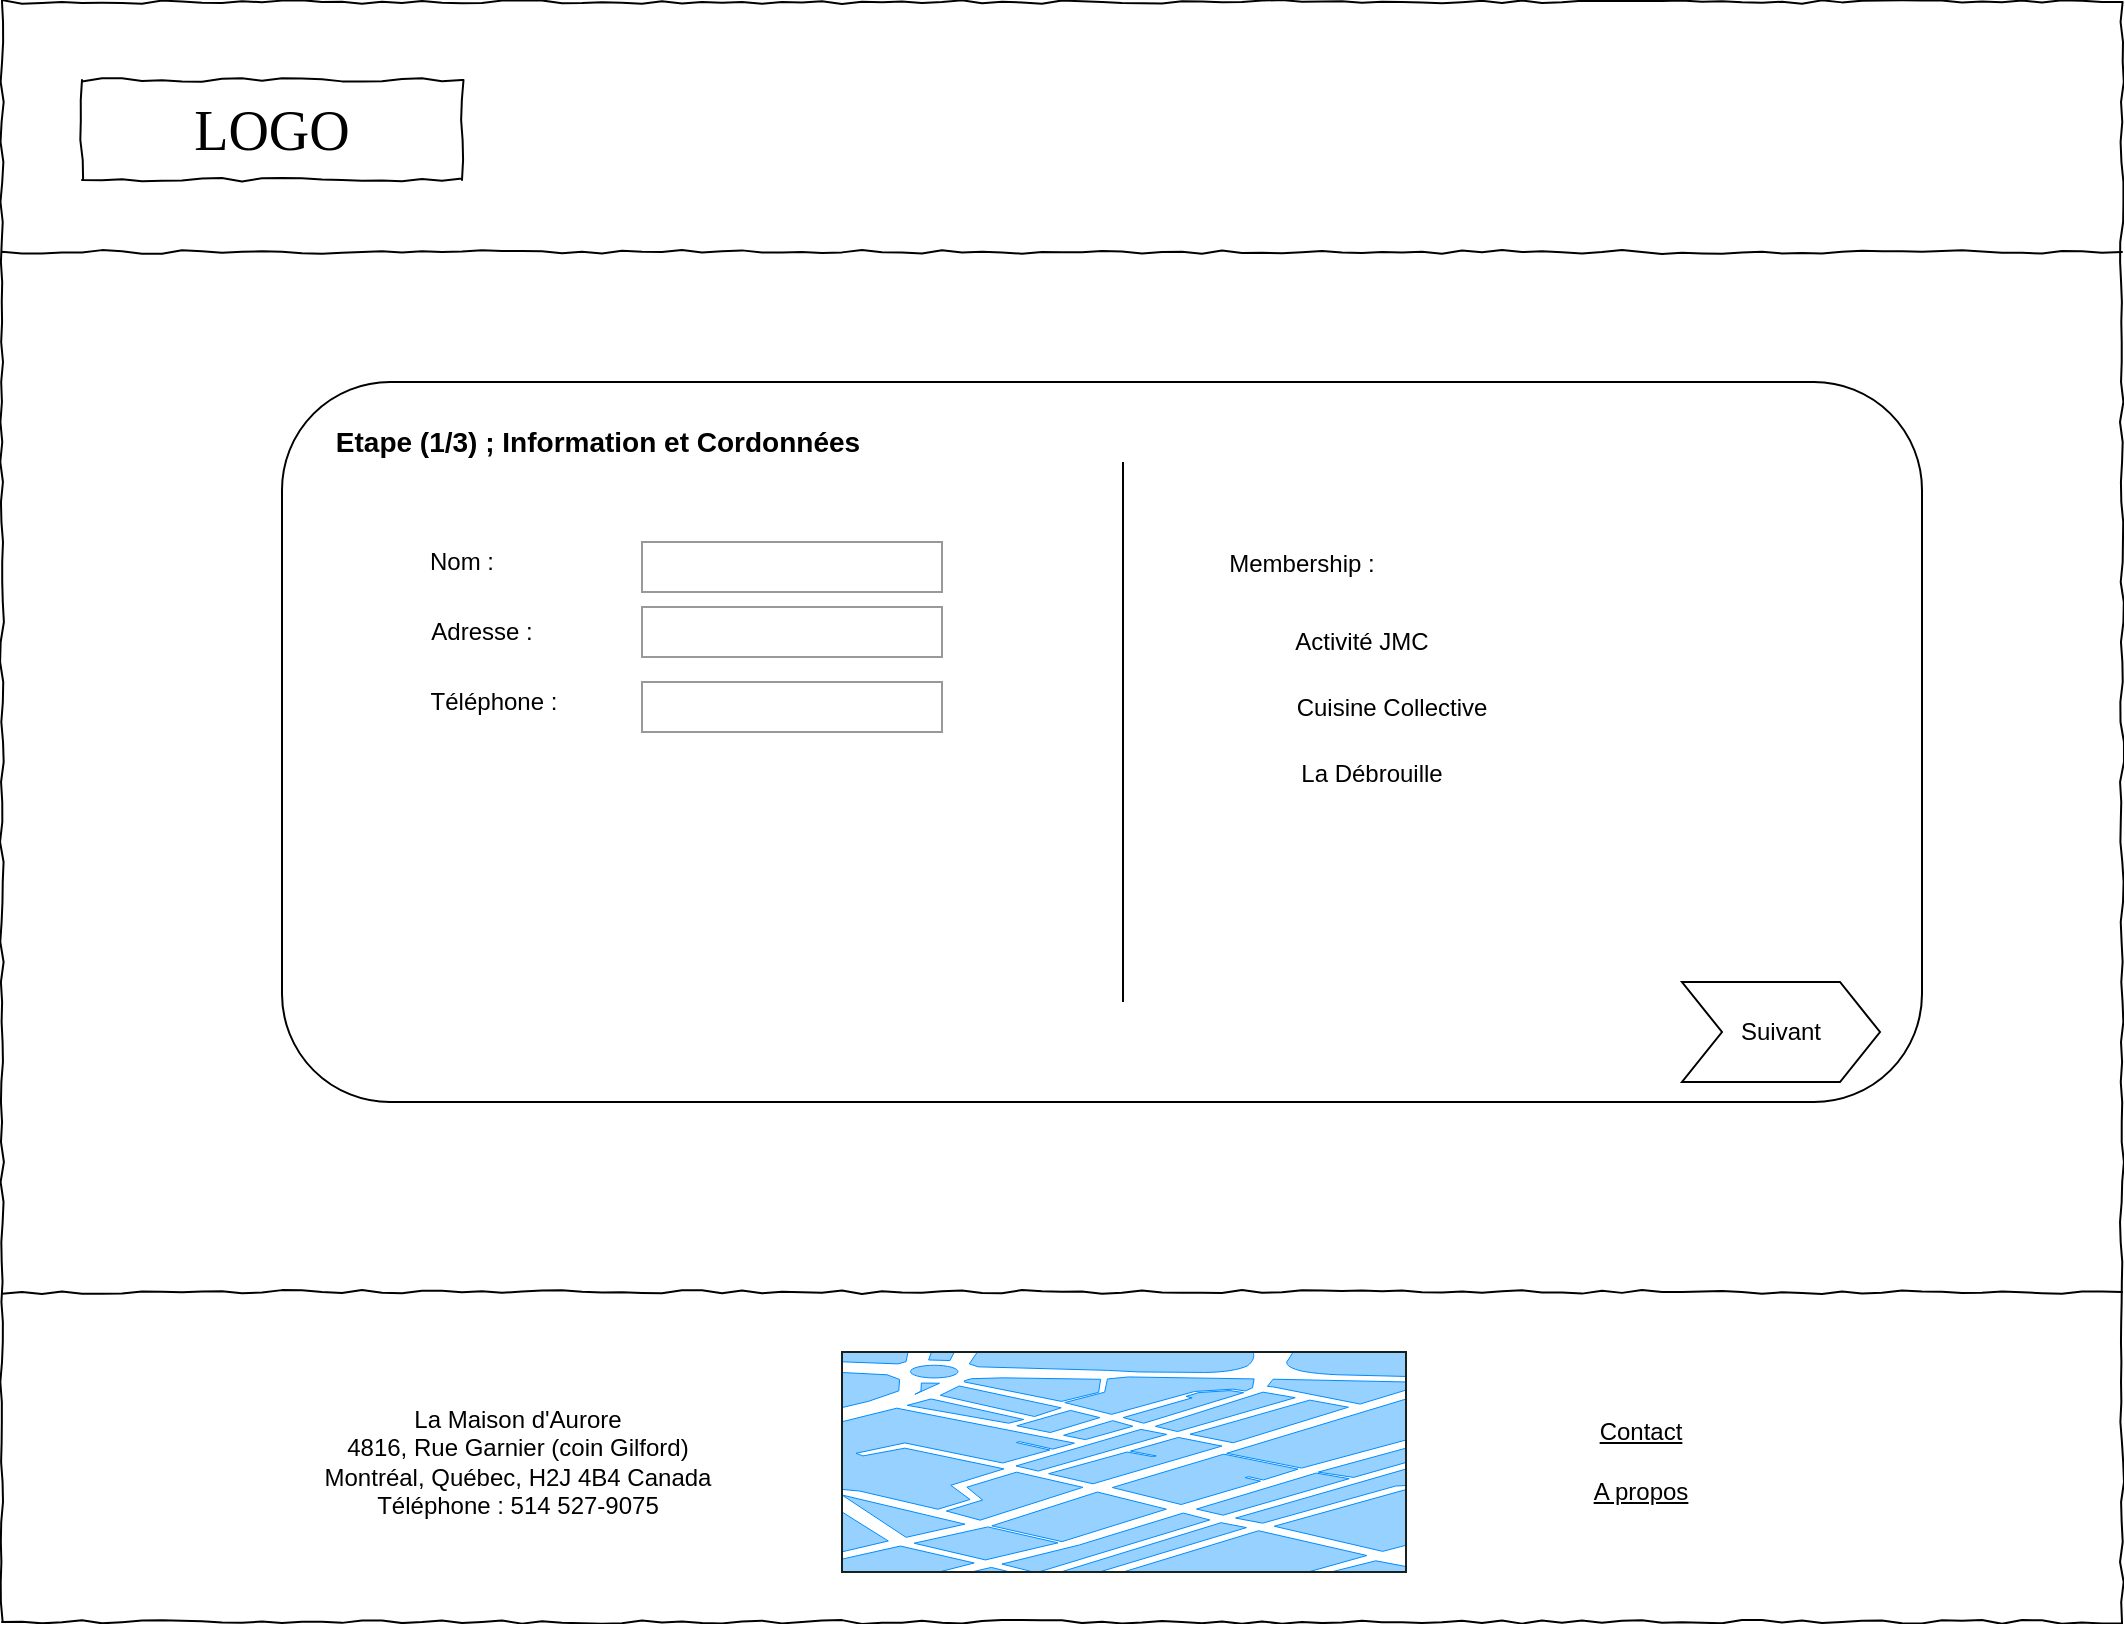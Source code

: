 <mxfile version="12.7.8" type="device" pages="2"><diagram name="Page-1" id="03018318-947c-dd8e-b7a3-06fadd420f32"><mxGraphModel dx="1278" dy="531" grid="1" gridSize="10" guides="1" tooltips="1" connect="1" arrows="1" fold="1" page="1" pageScale="1" pageWidth="1100" pageHeight="850" background="#ffffff" math="0" shadow="0"><root><mxCell id="0"/><mxCell id="1" parent="0"/><mxCell id="677b7b8949515195-1" value="" style="whiteSpace=wrap;html=1;rounded=0;shadow=0;labelBackgroundColor=none;strokeColor=#000000;strokeWidth=1;fillColor=none;fontFamily=Verdana;fontSize=12;fontColor=#000000;align=center;comic=1;" parent="1" vertex="1"><mxGeometry x="20" y="20" width="1060" height="810" as="geometry"/></mxCell><mxCell id="677b7b8949515195-2" value="LOGO" style="whiteSpace=wrap;html=1;rounded=0;shadow=0;labelBackgroundColor=none;strokeWidth=1;fontFamily=Verdana;fontSize=28;align=center;comic=1;" parent="1" vertex="1"><mxGeometry x="60" y="59" width="190" height="50" as="geometry"/></mxCell><mxCell id="677b7b8949515195-9" value="" style="line;strokeWidth=1;html=1;rounded=0;shadow=0;labelBackgroundColor=none;fillColor=none;fontFamily=Verdana;fontSize=14;fontColor=#000000;align=center;comic=1;" parent="1" vertex="1"><mxGeometry x="20" y="140" width="1060" height="10" as="geometry"/></mxCell><mxCell id="NyTbqFKT3l6TQsCmukCO-14" value="" style="line;strokeWidth=1;html=1;rounded=0;shadow=0;labelBackgroundColor=none;fillColor=none;fontFamily=Verdana;fontSize=14;fontColor=#000000;align=center;comic=1;" vertex="1" parent="1"><mxGeometry x="20" y="660" width="1060" height="10" as="geometry"/></mxCell><mxCell id="NyTbqFKT3l6TQsCmukCO-16" value="Contact" style="text;html=1;strokeColor=none;fillColor=none;align=center;verticalAlign=middle;whiteSpace=wrap;rounded=0;fontStyle=4" vertex="1" parent="1"><mxGeometry x="773" y="725" width="133" height="20" as="geometry"/></mxCell><mxCell id="NyTbqFKT3l6TQsCmukCO-17" value="A propos" style="text;html=1;strokeColor=none;fillColor=none;align=center;verticalAlign=middle;whiteSpace=wrap;rounded=0;fontStyle=4" vertex="1" parent="1"><mxGeometry x="773" y="755" width="133" height="20" as="geometry"/></mxCell><mxCell id="NyTbqFKT3l6TQsCmukCO-18" value="" style="verticalLabelPosition=bottom;verticalAlign=top;html=1;shadow=0;dashed=0;strokeWidth=1;shape=mxgraph.ios.iBgMap;strokeColor=#18211b;strokeColor2=#008cff;fillColor2=#96D1FF;" vertex="1" parent="1"><mxGeometry x="440" y="695" width="282" height="110" as="geometry"/></mxCell><mxCell id="NyTbqFKT3l6TQsCmukCO-20" value="La Maison d'Aurore &lt;br&gt;4816, Rue Garnier (coin Gilford)&lt;br&gt;Montréal, Québec, H2J 4B4 Canada &lt;br&gt;Téléphone : 514 527-9075" style="text;html=1;strokeColor=none;fillColor=none;align=center;verticalAlign=middle;whiteSpace=wrap;rounded=0;fontStyle=0" vertex="1" parent="1"><mxGeometry x="177.5" y="685" width="200" height="130" as="geometry"/></mxCell><mxCell id="NyTbqFKT3l6TQsCmukCO-49" value="" style="rounded=1;whiteSpace=wrap;html=1;" vertex="1" parent="1"><mxGeometry x="160" y="210" width="820" height="360" as="geometry"/></mxCell><mxCell id="NyTbqFKT3l6TQsCmukCO-50" value="&lt;font style=&quot;font-size: 14px&quot;&gt;Etape (1/3) ; Information et Cordonnées&lt;/font&gt;" style="text;html=1;strokeColor=none;fillColor=none;align=center;verticalAlign=middle;whiteSpace=wrap;rounded=0;fontStyle=1" vertex="1" parent="1"><mxGeometry x="177.5" y="230" width="280" height="20" as="geometry"/></mxCell><mxCell id="NyTbqFKT3l6TQsCmukCO-51" value="Nom :" style="text;html=1;strokeColor=none;fillColor=none;align=center;verticalAlign=middle;whiteSpace=wrap;rounded=0;" vertex="1" parent="1"><mxGeometry x="230" y="290" width="40" height="20" as="geometry"/></mxCell><mxCell id="NyTbqFKT3l6TQsCmukCO-52" value="Adresse :" style="text;html=1;strokeColor=none;fillColor=none;align=center;verticalAlign=middle;whiteSpace=wrap;rounded=0;" vertex="1" parent="1"><mxGeometry x="220" y="325" width="80" height="20" as="geometry"/></mxCell><mxCell id="NyTbqFKT3l6TQsCmukCO-53" value="Téléphone :" style="text;html=1;strokeColor=none;fillColor=none;align=center;verticalAlign=middle;whiteSpace=wrap;rounded=0;" vertex="1" parent="1"><mxGeometry x="226" y="360" width="80" height="20" as="geometry"/></mxCell><mxCell id="NyTbqFKT3l6TQsCmukCO-54" value="" style="strokeWidth=1;shadow=0;dashed=0;align=center;html=1;shape=mxgraph.mockup.forms.pwField;strokeColor=#999999;mainText=;align=left;fontColor=#666666;fontSize=17;spacingLeft=3;" vertex="1" parent="1"><mxGeometry x="340" y="290" width="150" height="25" as="geometry"/></mxCell><mxCell id="NyTbqFKT3l6TQsCmukCO-55" value="" style="strokeWidth=1;shadow=0;dashed=0;align=center;html=1;shape=mxgraph.mockup.forms.pwField;strokeColor=#999999;mainText=;align=left;fontColor=#666666;fontSize=17;spacingLeft=3;" vertex="1" parent="1"><mxGeometry x="340" y="322.5" width="150" height="25" as="geometry"/></mxCell><mxCell id="NyTbqFKT3l6TQsCmukCO-56" value="" style="strokeWidth=1;shadow=0;dashed=0;align=center;html=1;shape=mxgraph.mockup.forms.pwField;strokeColor=#999999;mainText=;align=left;fontColor=#666666;fontSize=17;spacingLeft=3;" vertex="1" parent="1"><mxGeometry x="340" y="360" width="150" height="25" as="geometry"/></mxCell><mxCell id="NyTbqFKT3l6TQsCmukCO-60" value="" style="endArrow=none;html=1;exitX=0.5;exitY=1;exitDx=0;exitDy=0;" edge="1" parent="1"><mxGeometry width="50" height="50" relative="1" as="geometry"><mxPoint x="580.5" y="520" as="sourcePoint"/><mxPoint x="580.5" y="250" as="targetPoint"/></mxGeometry></mxCell><mxCell id="NyTbqFKT3l6TQsCmukCO-61" value="Membership :" style="text;html=1;strokeColor=none;fillColor=none;align=center;verticalAlign=middle;whiteSpace=wrap;rounded=0;" vertex="1" parent="1"><mxGeometry x="620" y="291" width="100" height="20" as="geometry"/></mxCell><mxCell id="NyTbqFKT3l6TQsCmukCO-62" value="Activité JMC" style="text;html=1;strokeColor=none;fillColor=none;align=center;verticalAlign=middle;whiteSpace=wrap;rounded=0;" vertex="1" parent="1"><mxGeometry x="650" y="330" width="100" height="20" as="geometry"/></mxCell><mxCell id="NyTbqFKT3l6TQsCmukCO-63" value="Cuisine Collective" style="text;html=1;strokeColor=none;fillColor=none;align=center;verticalAlign=middle;whiteSpace=wrap;rounded=0;" vertex="1" parent="1"><mxGeometry x="665" y="362.5" width="100" height="20" as="geometry"/></mxCell><mxCell id="NyTbqFKT3l6TQsCmukCO-64" value="La Débrouille" style="text;html=1;strokeColor=none;fillColor=none;align=center;verticalAlign=middle;whiteSpace=wrap;rounded=0;" vertex="1" parent="1"><mxGeometry x="655" y="396" width="100" height="20" as="geometry"/></mxCell><mxCell id="NyTbqFKT3l6TQsCmukCO-66" value="" style="shape=image;html=1;verticalAlign=top;verticalLabelPosition=bottom;labelBackgroundColor=#ffffff;imageAspect=0;aspect=fixed;image=https://cdn1.iconfinder.com/data/icons/material-core/18/check-box-outline-128.png" vertex="1" parent="1"><mxGeometry x="810" y="326.5" width="21" height="21" as="geometry"/></mxCell><mxCell id="NyTbqFKT3l6TQsCmukCO-67" value="" style="shape=image;html=1;verticalAlign=top;verticalLabelPosition=bottom;labelBackgroundColor=#ffffff;imageAspect=0;aspect=fixed;image=https://cdn1.iconfinder.com/data/icons/material-core/18/check-box-outline-128.png" vertex="1" parent="1"><mxGeometry x="810" y="364" width="21" height="21" as="geometry"/></mxCell><mxCell id="NyTbqFKT3l6TQsCmukCO-68" value="" style="shape=image;html=1;verticalAlign=top;verticalLabelPosition=bottom;labelBackgroundColor=#ffffff;imageAspect=0;aspect=fixed;image=https://cdn1.iconfinder.com/data/icons/material-core/18/check-box-outline-128.png" vertex="1" parent="1"><mxGeometry x="810" y="396" width="21" height="21" as="geometry"/></mxCell><mxCell id="NyTbqFKT3l6TQsCmukCO-69" value="Suivant" style="shape=step;perimeter=stepPerimeter;whiteSpace=wrap;html=1;fixedSize=1;" vertex="1" parent="1"><mxGeometry x="860" y="510" width="99" height="50" as="geometry"/></mxCell></root></mxGraphModel></diagram><diagram id="pYdvfN5qoWfZJTJxI68F" name="Page-2"><mxGraphModel dx="1278" dy="580" grid="1" gridSize="10" guides="1" tooltips="1" connect="1" arrows="1" fold="1" page="1" pageScale="1" pageWidth="850" pageHeight="1100" math="0" shadow="0"><root><mxCell id="EzVGDinSTwjoO5Y0ohgU-0"/><mxCell id="EzVGDinSTwjoO5Y0ohgU-1" parent="EzVGDinSTwjoO5Y0ohgU-0"/><mxCell id="vW4Id9L8aDtQEj2Flu6k-0" value="" style="whiteSpace=wrap;html=1;rounded=0;shadow=0;labelBackgroundColor=none;strokeColor=#000000;strokeWidth=1;fillColor=none;fontFamily=Verdana;fontSize=12;fontColor=#000000;align=center;comic=1;" vertex="1" parent="EzVGDinSTwjoO5Y0ohgU-1"><mxGeometry x="20" y="20" width="1060" height="810" as="geometry"/></mxCell><mxCell id="vW4Id9L8aDtQEj2Flu6k-1" value="LOGO" style="whiteSpace=wrap;html=1;rounded=0;shadow=0;labelBackgroundColor=none;strokeWidth=1;fontFamily=Verdana;fontSize=28;align=center;comic=1;" vertex="1" parent="EzVGDinSTwjoO5Y0ohgU-1"><mxGeometry x="60" y="59" width="190" height="50" as="geometry"/></mxCell><mxCell id="vW4Id9L8aDtQEj2Flu6k-2" value="" style="line;strokeWidth=1;html=1;rounded=0;shadow=0;labelBackgroundColor=none;fillColor=none;fontFamily=Verdana;fontSize=14;fontColor=#000000;align=center;comic=1;" vertex="1" parent="EzVGDinSTwjoO5Y0ohgU-1"><mxGeometry x="20" y="140" width="1060" height="10" as="geometry"/></mxCell><mxCell id="vW4Id9L8aDtQEj2Flu6k-3" value="" style="line;strokeWidth=1;html=1;rounded=0;shadow=0;labelBackgroundColor=none;fillColor=none;fontFamily=Verdana;fontSize=14;fontColor=#000000;align=center;comic=1;" vertex="1" parent="EzVGDinSTwjoO5Y0ohgU-1"><mxGeometry x="20" y="660" width="1060" height="10" as="geometry"/></mxCell><mxCell id="vW4Id9L8aDtQEj2Flu6k-4" value="Contact" style="text;html=1;strokeColor=none;fillColor=none;align=center;verticalAlign=middle;whiteSpace=wrap;rounded=0;fontStyle=4" vertex="1" parent="EzVGDinSTwjoO5Y0ohgU-1"><mxGeometry x="773" y="725" width="133" height="20" as="geometry"/></mxCell><mxCell id="vW4Id9L8aDtQEj2Flu6k-5" value="A propos" style="text;html=1;strokeColor=none;fillColor=none;align=center;verticalAlign=middle;whiteSpace=wrap;rounded=0;fontStyle=4" vertex="1" parent="EzVGDinSTwjoO5Y0ohgU-1"><mxGeometry x="773" y="755" width="133" height="20" as="geometry"/></mxCell><mxCell id="vW4Id9L8aDtQEj2Flu6k-6" value="" style="verticalLabelPosition=bottom;verticalAlign=top;html=1;shadow=0;dashed=0;strokeWidth=1;shape=mxgraph.ios.iBgMap;strokeColor=#18211b;strokeColor2=#008cff;fillColor2=#96D1FF;" vertex="1" parent="EzVGDinSTwjoO5Y0ohgU-1"><mxGeometry x="440" y="695" width="282" height="110" as="geometry"/></mxCell><mxCell id="vW4Id9L8aDtQEj2Flu6k-7" value="La Maison d'Aurore &lt;br&gt;4816, Rue Garnier (coin Gilford)&lt;br&gt;Montréal, Québec, H2J 4B4 Canada &lt;br&gt;Téléphone : 514 527-9075" style="text;html=1;strokeColor=none;fillColor=none;align=center;verticalAlign=middle;whiteSpace=wrap;rounded=0;fontStyle=0" vertex="1" parent="EzVGDinSTwjoO5Y0ohgU-1"><mxGeometry x="177.5" y="685" width="200" height="130" as="geometry"/></mxCell><mxCell id="vW4Id9L8aDtQEj2Flu6k-8" value="" style="rounded=1;whiteSpace=wrap;html=1;" vertex="1" parent="EzVGDinSTwjoO5Y0ohgU-1"><mxGeometry x="160" y="210" width="820" height="360" as="geometry"/></mxCell><mxCell id="vW4Id9L8aDtQEj2Flu6k-9" value="&lt;font style=&quot;font-size: 14px&quot;&gt;Etape (3/3) : Information et Cordonnées&lt;/font&gt;" style="text;html=1;strokeColor=none;fillColor=none;align=center;verticalAlign=middle;whiteSpace=wrap;rounded=0;fontStyle=1" vertex="1" parent="EzVGDinSTwjoO5Y0ohgU-1"><mxGeometry x="177.5" y="230" width="280" height="20" as="geometry"/></mxCell><mxCell id="vW4Id9L8aDtQEj2Flu6k-10" value="Nom :" style="text;html=1;strokeColor=none;fillColor=none;align=center;verticalAlign=middle;whiteSpace=wrap;rounded=0;" vertex="1" parent="EzVGDinSTwjoO5Y0ohgU-1"><mxGeometry x="230" y="290" width="40" height="20" as="geometry"/></mxCell><mxCell id="vW4Id9L8aDtQEj2Flu6k-11" value="Adresse :" style="text;html=1;strokeColor=none;fillColor=none;align=center;verticalAlign=middle;whiteSpace=wrap;rounded=0;" vertex="1" parent="EzVGDinSTwjoO5Y0ohgU-1"><mxGeometry x="220" y="325" width="80" height="20" as="geometry"/></mxCell><mxCell id="vW4Id9L8aDtQEj2Flu6k-12" value="Téléphone :" style="text;html=1;strokeColor=none;fillColor=none;align=center;verticalAlign=middle;whiteSpace=wrap;rounded=0;" vertex="1" parent="EzVGDinSTwjoO5Y0ohgU-1"><mxGeometry x="226" y="360" width="80" height="20" as="geometry"/></mxCell><mxCell id="vW4Id9L8aDtQEj2Flu6k-13" value="" style="strokeWidth=1;shadow=0;dashed=0;align=center;html=1;shape=mxgraph.mockup.forms.pwField;strokeColor=#999999;mainText=;align=left;fontColor=#666666;fontSize=17;spacingLeft=3;" vertex="1" parent="EzVGDinSTwjoO5Y0ohgU-1"><mxGeometry x="340" y="290" width="150" height="25" as="geometry"/></mxCell><mxCell id="vW4Id9L8aDtQEj2Flu6k-14" value="" style="strokeWidth=1;shadow=0;dashed=0;align=center;html=1;shape=mxgraph.mockup.forms.pwField;strokeColor=#999999;mainText=;align=left;fontColor=#666666;fontSize=17;spacingLeft=3;" vertex="1" parent="EzVGDinSTwjoO5Y0ohgU-1"><mxGeometry x="340" y="322.5" width="150" height="25" as="geometry"/></mxCell><mxCell id="vW4Id9L8aDtQEj2Flu6k-15" value="" style="strokeWidth=1;shadow=0;dashed=0;align=center;html=1;shape=mxgraph.mockup.forms.pwField;strokeColor=#999999;mainText=;align=left;fontColor=#666666;fontSize=17;spacingLeft=3;" vertex="1" parent="EzVGDinSTwjoO5Y0ohgU-1"><mxGeometry x="340" y="360" width="150" height="25" as="geometry"/></mxCell><mxCell id="vW4Id9L8aDtQEj2Flu6k-16" value="" style="endArrow=none;html=1;exitX=0.5;exitY=1;exitDx=0;exitDy=0;" edge="1" parent="EzVGDinSTwjoO5Y0ohgU-1"><mxGeometry width="50" height="50" relative="1" as="geometry"><mxPoint x="580.5" y="520" as="sourcePoint"/><mxPoint x="580.5" y="250" as="targetPoint"/></mxGeometry></mxCell><mxCell id="vW4Id9L8aDtQEj2Flu6k-17" value="Membership :" style="text;html=1;strokeColor=none;fillColor=none;align=center;verticalAlign=middle;whiteSpace=wrap;rounded=0;" vertex="1" parent="EzVGDinSTwjoO5Y0ohgU-1"><mxGeometry x="620" y="291" width="100" height="20" as="geometry"/></mxCell><mxCell id="vW4Id9L8aDtQEj2Flu6k-18" value="Activité JMC" style="text;html=1;strokeColor=none;fillColor=none;align=center;verticalAlign=middle;whiteSpace=wrap;rounded=0;" vertex="1" parent="EzVGDinSTwjoO5Y0ohgU-1"><mxGeometry x="650" y="330" width="100" height="20" as="geometry"/></mxCell><mxCell id="vW4Id9L8aDtQEj2Flu6k-19" value="Cuisine Collective" style="text;html=1;strokeColor=none;fillColor=none;align=center;verticalAlign=middle;whiteSpace=wrap;rounded=0;" vertex="1" parent="EzVGDinSTwjoO5Y0ohgU-1"><mxGeometry x="665" y="362.5" width="100" height="20" as="geometry"/></mxCell><mxCell id="vW4Id9L8aDtQEj2Flu6k-20" value="La Débrouille" style="text;html=1;strokeColor=none;fillColor=none;align=center;verticalAlign=middle;whiteSpace=wrap;rounded=0;" vertex="1" parent="EzVGDinSTwjoO5Y0ohgU-1"><mxGeometry x="655" y="396" width="100" height="20" as="geometry"/></mxCell><mxCell id="vW4Id9L8aDtQEj2Flu6k-21" value="" style="shape=image;html=1;verticalAlign=top;verticalLabelPosition=bottom;labelBackgroundColor=#ffffff;imageAspect=0;aspect=fixed;image=https://cdn1.iconfinder.com/data/icons/material-core/18/check-box-outline-128.png" vertex="1" parent="EzVGDinSTwjoO5Y0ohgU-1"><mxGeometry x="810" y="326.5" width="21" height="21" as="geometry"/></mxCell><mxCell id="vW4Id9L8aDtQEj2Flu6k-22" value="" style="shape=image;html=1;verticalAlign=top;verticalLabelPosition=bottom;labelBackgroundColor=#ffffff;imageAspect=0;aspect=fixed;image=https://cdn1.iconfinder.com/data/icons/material-core/18/check-box-outline-128.png" vertex="1" parent="EzVGDinSTwjoO5Y0ohgU-1"><mxGeometry x="810" y="364" width="21" height="21" as="geometry"/></mxCell><mxCell id="vW4Id9L8aDtQEj2Flu6k-23" value="" style="shape=image;html=1;verticalAlign=top;verticalLabelPosition=bottom;labelBackgroundColor=#ffffff;imageAspect=0;aspect=fixed;image=https://cdn1.iconfinder.com/data/icons/material-core/18/check-box-outline-128.png" vertex="1" parent="EzVGDinSTwjoO5Y0ohgU-1"><mxGeometry x="810" y="396" width="21" height="21" as="geometry"/></mxCell><mxCell id="vW4Id9L8aDtQEj2Flu6k-24" value="Soumettre" style="shape=step;perimeter=stepPerimeter;whiteSpace=wrap;html=1;fixedSize=1;" vertex="1" parent="EzVGDinSTwjoO5Y0ohgU-1"><mxGeometry x="860" y="510" width="99" height="50" as="geometry"/></mxCell><mxCell id="vW4Id9L8aDtQEj2Flu6k-26" value="" style="shape=step;perimeter=stepPerimeter;whiteSpace=wrap;html=1;fixedSize=1;rotation=-180;" vertex="1" parent="EzVGDinSTwjoO5Y0ohgU-1"><mxGeometry x="200.5" y="510" width="99" height="50" as="geometry"/></mxCell><mxCell id="vW4Id9L8aDtQEj2Flu6k-27" value="Précédent" style="text;html=1;strokeColor=none;fillColor=none;align=center;verticalAlign=middle;whiteSpace=wrap;rounded=0;" vertex="1" parent="EzVGDinSTwjoO5Y0ohgU-1"><mxGeometry x="230" y="530" width="36" height="10" as="geometry"/></mxCell></root></mxGraphModel></diagram></mxfile>